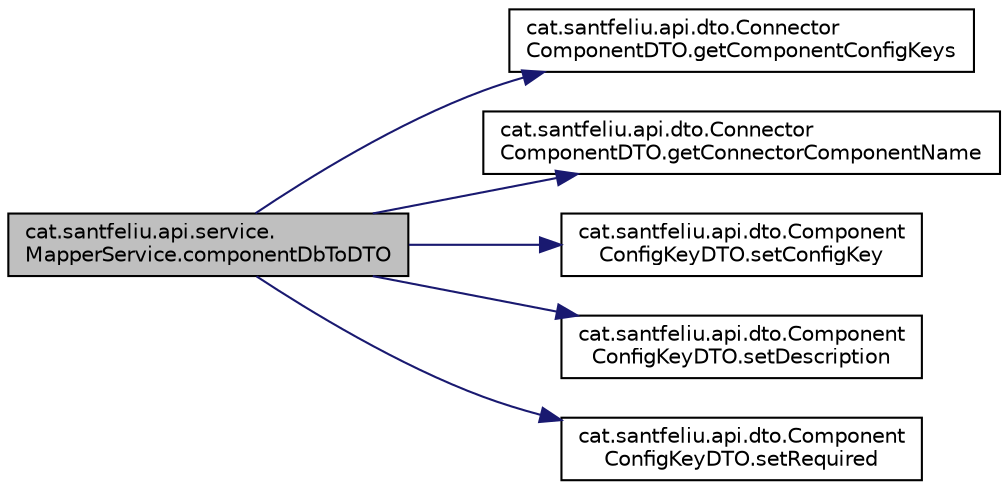 digraph "cat.santfeliu.api.service.MapperService.componentDbToDTO"
{
 // LATEX_PDF_SIZE
  edge [fontname="Helvetica",fontsize="10",labelfontname="Helvetica",labelfontsize="10"];
  node [fontname="Helvetica",fontsize="10",shape=record];
  rankdir="LR";
  Node1 [label="cat.santfeliu.api.service.\lMapperService.componentDbToDTO",height=0.2,width=0.4,color="black", fillcolor="grey75", style="filled", fontcolor="black",tooltip=" "];
  Node1 -> Node2 [color="midnightblue",fontsize="10",style="solid",fontname="Helvetica"];
  Node2 [label="cat.santfeliu.api.dto.Connector\lComponentDTO.getComponentConfigKeys",height=0.2,width=0.4,color="black", fillcolor="white", style="filled",URL="$classcat_1_1santfeliu_1_1api_1_1dto_1_1_connector_component_d_t_o.html#a53360afcfe3a82323924ccf720a9b8b8",tooltip=" "];
  Node1 -> Node3 [color="midnightblue",fontsize="10",style="solid",fontname="Helvetica"];
  Node3 [label="cat.santfeliu.api.dto.Connector\lComponentDTO.getConnectorComponentName",height=0.2,width=0.4,color="black", fillcolor="white", style="filled",URL="$classcat_1_1santfeliu_1_1api_1_1dto_1_1_connector_component_d_t_o.html#aac50bc0fcac83e24a2389fab7e3024a1",tooltip=" "];
  Node1 -> Node4 [color="midnightblue",fontsize="10",style="solid",fontname="Helvetica"];
  Node4 [label="cat.santfeliu.api.dto.Component\lConfigKeyDTO.setConfigKey",height=0.2,width=0.4,color="black", fillcolor="white", style="filled",URL="$classcat_1_1santfeliu_1_1api_1_1dto_1_1_component_config_key_d_t_o.html#a8bbef91a85a3a25e0049ab04336252e2",tooltip=" "];
  Node1 -> Node5 [color="midnightblue",fontsize="10",style="solid",fontname="Helvetica"];
  Node5 [label="cat.santfeliu.api.dto.Component\lConfigKeyDTO.setDescription",height=0.2,width=0.4,color="black", fillcolor="white", style="filled",URL="$classcat_1_1santfeliu_1_1api_1_1dto_1_1_component_config_key_d_t_o.html#a6bca54230273ae4cbac78c89ead718d9",tooltip=" "];
  Node1 -> Node6 [color="midnightblue",fontsize="10",style="solid",fontname="Helvetica"];
  Node6 [label="cat.santfeliu.api.dto.Component\lConfigKeyDTO.setRequired",height=0.2,width=0.4,color="black", fillcolor="white", style="filled",URL="$classcat_1_1santfeliu_1_1api_1_1dto_1_1_component_config_key_d_t_o.html#a5e3f20ad0307a438488f9188932b164c",tooltip=" "];
}
